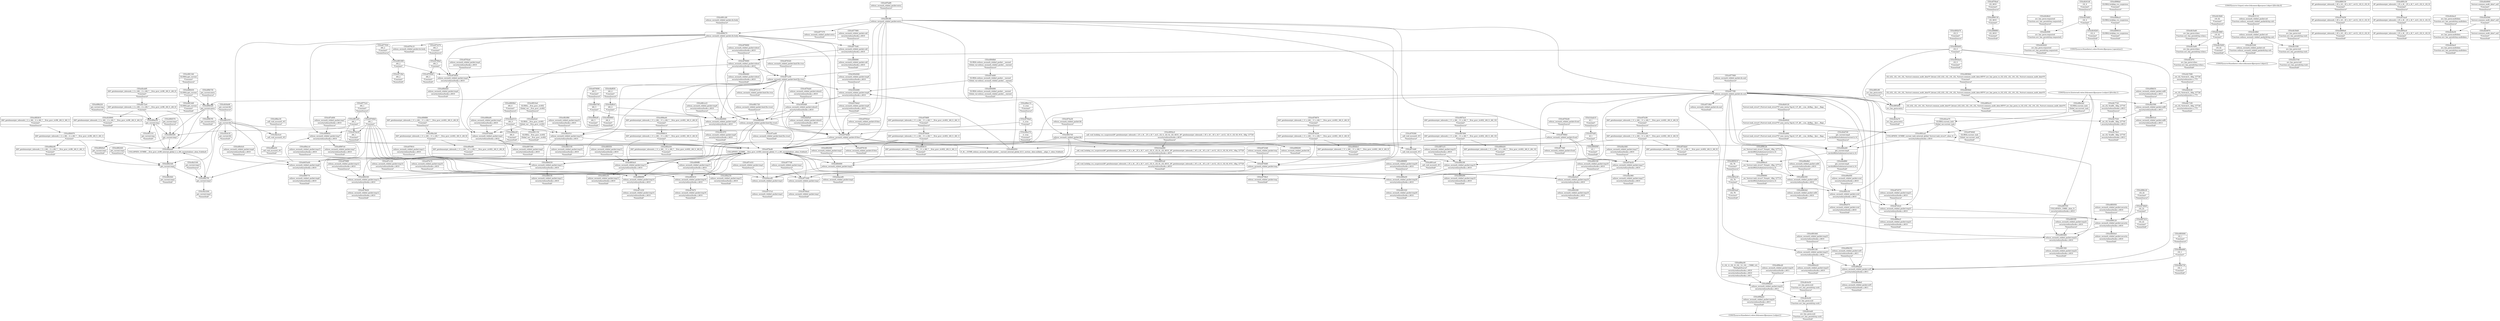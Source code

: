 digraph {
	CE0x4f814d0 [shape=record,shape=Mrecord,label="{CE0x4f814d0|GLOBAL:get_current|*Constant*|*SummSink*}"]
	CE0x4f71e50 [shape=record,shape=Mrecord,label="{CE0x4f71e50|selinux_secmark_relabel_packet:land.lhs.true}"]
	CE0x4f835f0 [shape=record,shape=Mrecord,label="{CE0x4f835f0|selinux_secmark_relabel_packet:tmp22|security/selinux/hooks.c,4610|*SummSource*}"]
	CE0x4f85b90 [shape=record,shape=Mrecord,label="{CE0x4f85b90|avc_has_perm:entry}"]
	CE0x4f99850 [shape=record,shape=Mrecord,label="{CE0x4f99850|selinux_secmark_relabel_packet:tmp7|security/selinux/hooks.c,4610}"]
	CE0x4f95410 [shape=record,shape=Mrecord,label="{CE0x4f95410|selinux_secmark_relabel_packet:tmp16|security/selinux/hooks.c,4610}"]
	CE0x4fb0760 [shape=record,shape=Mrecord,label="{CE0x4fb0760|i64_5|*Constant*}"]
	CE0x4f92b70 [shape=record,shape=Mrecord,label="{CE0x4f92b70|i32_0|*Constant*|*SummSource*}"]
	CE0x4f99130 [shape=record,shape=Mrecord,label="{CE0x4f99130|i32_4610|*Constant*}"]
	CE0x4fac9d0 [shape=record,shape=Mrecord,label="{CE0x4fac9d0|selinux_secmark_relabel_packet:tmp17|security/selinux/hooks.c,4610|*SummSource*}"]
	CE0x4f8edd0 [shape=record,shape=Mrecord,label="{CE0x4f8edd0|get_current:tmp4|./arch/x86/include/asm/current.h,14}"]
	CE0x4f76480 [shape=record,shape=Mrecord,label="{CE0x4f76480|selinux_secmark_relabel_packet:tmp}"]
	CE0x4f786f0 [shape=record,shape=Mrecord,label="{CE0x4f786f0|i64*_getelementptr_inbounds_(_11_x_i64_,_11_x_i64_*___llvm_gcov_ctr402,_i64_0,_i64_1)|*Constant*|*SummSource*}"]
	CE0x4f77930 [shape=record,shape=Mrecord,label="{CE0x4f77930|i64_2|*Constant*|*SummSource*}"]
	CE0x4f799f0 [shape=record,shape=Mrecord,label="{CE0x4f799f0|selinux_secmark_relabel_packet:tmp12|security/selinux/hooks.c,4610|*SummSource*}"]
	CE0x4f7f910 [shape=record,shape=Mrecord,label="{CE0x4f7f910|selinux_secmark_relabel_packet:tmp11|security/selinux/hooks.c,4610|*SummSource*}"]
	CE0x4f824b0 [shape=record,shape=Mrecord,label="{CE0x4f824b0|get_current:tmp2|*SummSink*}"]
	CE0x4f79b50 [shape=record,shape=Mrecord,label="{CE0x4f79b50|selinux_secmark_relabel_packet:tmp12|security/selinux/hooks.c,4610|*SummSink*}"]
	CE0x4f78e80 [shape=record,shape=Mrecord,label="{CE0x4f78e80|COLLAPSED:_GCMRE___llvm_gcov_ctr402_internal_global_11_x_i64_zeroinitializer:_elem_0:default:}"]
	CE0x4f9a1c0 [shape=record,shape=Mrecord,label="{CE0x4f9a1c0|selinux_secmark_relabel_packet:tmp15|security/selinux/hooks.c,4610|*SummSource*}"]
	CE0x4f9a730 [shape=record,shape=Mrecord,label="{CE0x4f9a730|i32_1|*Constant*|*SummSink*}"]
	CE0x4fc6420 [shape=record,shape=Mrecord,label="{CE0x4fc6420|avc_has_perm:requested|Function::avc_has_perm&Arg::requested::|*SummSink*}"]
	CE0x4f87890 [shape=record,shape=Mrecord,label="{CE0x4f87890|i64*_getelementptr_inbounds_(_11_x_i64_,_11_x_i64_*___llvm_gcov_ctr402,_i64_0,_i64_10)|*Constant*}"]
	CE0x4f8ec30 [shape=record,shape=Mrecord,label="{CE0x4f8ec30|_call_void_mcount()_#3|*SummSource*}"]
	CE0x4f99770 [shape=record,shape=Mrecord,label="{CE0x4f99770|selinux_secmark_relabel_packet:tmp6|security/selinux/hooks.c,4610|*SummSink*}"]
	CE0x4f840e0 [shape=record,shape=Mrecord,label="{CE0x4f840e0|get_current:tmp1|*SummSink*}"]
	CE0x4f98fa0 [shape=record,shape=Mrecord,label="{CE0x4f98fa0|GLOBAL:lockdep_rcu_suspicious|*Constant*|*SummSource*}"]
	CE0x4f7dde0 [shape=record,shape=Mrecord,label="{CE0x4f7dde0|i64*_getelementptr_inbounds_(_11_x_i64_,_11_x_i64_*___llvm_gcov_ctr402,_i64_0,_i64_9)|*Constant*|*SummSink*}"]
	CE0x4f7d3c0 [shape=record,shape=Mrecord,label="{CE0x4f7d3c0|selinux_secmark_relabel_packet:tmp21|security/selinux/hooks.c,4610}"]
	CE0x4f92be0 [shape=record,shape=Mrecord,label="{CE0x4f92be0|i32_0|*Constant*|*SummSink*}"]
	CE0x4f827f0 [shape=record,shape=Mrecord,label="{CE0x4f827f0|get_current:tmp3}"]
	CE0x4f91840 [shape=record,shape=Mrecord,label="{CE0x4f91840|selinux_secmark_relabel_packet:tmp23|security/selinux/hooks.c,4610|*SummSource*}"]
	CE0x4fc8a90 [shape=record,shape=Mrecord,label="{CE0x4fc8a90|get_current:bb|*SummSource*}"]
	CE0x4f83810 [shape=record,shape=Mrecord,label="{CE0x4f83810|i64*_getelementptr_inbounds_(_2_x_i64_,_2_x_i64_*___llvm_gcov_ctr98,_i64_0,_i64_1)|*Constant*|*SummSource*}"]
	"CONST[source:2(external),value:2(dynamic)][purpose:{subject}][SrcIdx:1]"
	CE0x4f997e0 [shape=record,shape=Mrecord,label="{CE0x4f997e0|selinux_secmark_relabel_packet:tmp7|security/selinux/hooks.c,4610|*SummSink*}"]
	CE0x4f76060 [shape=record,shape=Mrecord,label="{CE0x4f76060|selinux_secmark_relabel_packet:tobool|security/selinux/hooks.c,4610}"]
	CE0x4fb6250 [shape=record,shape=Mrecord,label="{CE0x4fb6250|selinux_secmark_relabel_packet:tmp11|security/selinux/hooks.c,4610}"]
	CE0x4f77370 [shape=record,shape=Mrecord,label="{CE0x4f77370|selinux_secmark_relabel_packet:entry|*SummSink*}"]
	CE0x4f7e600 [shape=record,shape=Mrecord,label="{CE0x4f7e600|selinux_secmark_relabel_packet:tmp7|security/selinux/hooks.c,4610|*SummSource*}"]
	CE0x4f848c0 [shape=record,shape=Mrecord,label="{CE0x4f848c0|i64*_getelementptr_inbounds_(_11_x_i64_,_11_x_i64_*___llvm_gcov_ctr402,_i64_0,_i64_0)|*Constant*|*SummSink*}"]
	CE0x4f7bb30 [shape=record,shape=Mrecord,label="{CE0x4f7bb30|i64_1|*Constant*|*SummSink*}"]
	CE0x4f82d30 [shape=record,shape=Mrecord,label="{CE0x4f82d30|i64*_getelementptr_inbounds_(_11_x_i64_,_11_x_i64_*___llvm_gcov_ctr402,_i64_0,_i64_6)|*Constant*|*SummSink*}"]
	CE0x4f70be0 [shape=record,shape=Mrecord,label="{CE0x4f70be0|i32_4610|*Constant*|*SummSource*}"]
	CE0x4f7fc70 [shape=record,shape=Mrecord,label="{CE0x4f7fc70|selinux_secmark_relabel_packet:tmp16|security/selinux/hooks.c,4610|*SummSource*}"]
	CE0x4f94090 [shape=record,shape=Mrecord,label="{CE0x4f94090|i8_1|*Constant*|*SummSink*}"]
	CE0x4f9e8b0 [shape=record,shape=Mrecord,label="{CE0x4f9e8b0|selinux_secmark_relabel_packet:call4|security/selinux/hooks.c,4610|*SummSource*}"]
	CE0x4f96cd0 [shape=record,shape=Mrecord,label="{CE0x4f96cd0|_ret_%struct.task_struct*_%tmp4,_!dbg_!27714|./arch/x86/include/asm/current.h,14|*SummSource*}"]
	CE0x4f91560 [shape=record,shape=Mrecord,label="{CE0x4f91560|selinux_secmark_relabel_packet:tmp22|security/selinux/hooks.c,4610|*SummSink*}"]
	CE0x4f92e20 [shape=record,shape=Mrecord,label="{CE0x4f92e20|selinux_secmark_relabel_packet:tmp23|security/selinux/hooks.c,4610|*SummSink*}"]
	CE0x4f765e0 [shape=record,shape=Mrecord,label="{CE0x4f765e0|selinux_secmark_relabel_packet:if.then|*SummSource*}"]
	CE0x4f9b220 [shape=record,shape=Mrecord,label="{CE0x4f9b220|get_current:tmp|*SummSource*}"]
	CE0x4f92290 [shape=record,shape=Mrecord,label="{CE0x4f92290|selinux_secmark_relabel_packet:tmp18|security/selinux/hooks.c,4610|*SummSink*}"]
	CE0x4f86ac0 [shape=record,shape=Mrecord,label="{CE0x4f86ac0|selinux_secmark_relabel_packet:tmp21|security/selinux/hooks.c,4610|*SummSink*}"]
	CE0x4fc4ef0 [shape=record,shape=Mrecord,label="{CE0x4fc4ef0|avc_has_perm:ssid|Function::avc_has_perm&Arg::ssid::|*SummSink*}"]
	CE0x4f79400 [shape=record,shape=Mrecord,label="{CE0x4f79400|i64*_getelementptr_inbounds_(_11_x_i64_,_11_x_i64_*___llvm_gcov_ctr402,_i64_0,_i64_1)|*Constant*}"]
	CE0x4f9b960 [shape=record,shape=Mrecord,label="{CE0x4f9b960|selinux_secmark_relabel_packet:tobool|security/selinux/hooks.c,4610|*SummSink*}"]
	CE0x4f7c130 [shape=record,shape=Mrecord,label="{CE0x4f7c130|selinux_secmark_relabel_packet:tmp14|security/selinux/hooks.c,4610|*SummSource*}"]
	CE0x4f775f0 [shape=record,shape=Mrecord,label="{CE0x4f775f0|selinux_secmark_relabel_packet:do.end}"]
	CE0x4f7c410 [shape=record,shape=Mrecord,label="{CE0x4f7c410|selinux_secmark_relabel_packet:tmp3|*SummSource*}"]
	CE0x4f7b3f0 [shape=record,shape=Mrecord,label="{CE0x4f7b3f0|i64*_getelementptr_inbounds_(_11_x_i64_,_11_x_i64_*___llvm_gcov_ctr402,_i64_0,_i64_9)|*Constant*|*SummSource*}"]
	CE0x4f87a10 [shape=record,shape=Mrecord,label="{CE0x4f87a10|selinux_secmark_relabel_packet:tmp19|security/selinux/hooks.c,4610|*SummSource*}"]
	CE0x4fa3160 [shape=record,shape=Mrecord,label="{CE0x4fa3160|get_current:tmp3|*SummSource*}"]
	CE0x4fc7090 [shape=record,shape=Mrecord,label="{CE0x4fc7090|_ret_i32_%retval.0,_!dbg_!27728|security/selinux/avc.c,775|*SummSource*}"]
	CE0x4f809b0 [shape=record,shape=Mrecord,label="{CE0x4f809b0|i64_0|*Constant*|*SummSource*}"]
	CE0x4f858b0 [shape=record,shape=Mrecord,label="{CE0x4f858b0|i32_(i32,_i32,_i16,_i32,_%struct.common_audit_data*)*_bitcast_(i32_(i32,_i32,_i16,_i32,_%struct.common_audit_data.495*)*_avc_has_perm_to_i32_(i32,_i32,_i16,_i32,_%struct.common_audit_data*)*)|*Constant*|*SummSource*}"]
	CE0x4f80f00 [shape=record,shape=Mrecord,label="{CE0x4f80f00|selinux_secmark_relabel_packet:tmp20|security/selinux/hooks.c,4610|*SummSource*}"]
	CE0x4f9e070 [shape=record,shape=Mrecord,label="{CE0x4f9e070|selinux_secmark_relabel_packet:cred|security/selinux/hooks.c,4610|*SummSink*}"]
	CE0x4f948b0 [shape=record,shape=Mrecord,label="{CE0x4f948b0|GLOBAL:selinux_secmark_relabel_packet.__warned|Global_var:selinux_secmark_relabel_packet.__warned|*SummSource*}"]
	CE0x4fa3200 [shape=record,shape=Mrecord,label="{CE0x4fa3200|get_current:tmp3|*SummSink*}"]
	CE0x4f82090 [shape=record,shape=Mrecord,label="{CE0x4f82090|selinux_secmark_relabel_packet:tmp2|*SummSource*}"]
	CE0x4f77660 [shape=record,shape=Mrecord,label="{CE0x4f77660|selinux_secmark_relabel_packet:do.end|*SummSource*}"]
	CE0x4f84680 [shape=record,shape=Mrecord,label="{CE0x4f84680|selinux_secmark_relabel_packet:tmp2}"]
	CE0x64ace80 [shape=record,shape=Mrecord,label="{CE0x64ace80|selinux_secmark_relabel_packet:tmp2|*SummSink*}"]
	CE0x4f9bbe0 [shape=record,shape=Mrecord,label="{CE0x4f9bbe0|selinux_secmark_relabel_packet:tmp24|security/selinux/hooks.c,4611}"]
	CE0x4f71b90 [shape=record,shape=Mrecord,label="{CE0x4f71b90|selinux_secmark_relabel_packet:tmp1}"]
	CE0x4f758c0 [shape=record,shape=Mrecord,label="{CE0x4f758c0|selinux_secmark_relabel_packet:tmp|*SummSink*}"]
	CE0x4f8ed30 [shape=record,shape=Mrecord,label="{CE0x4f8ed30|_call_void_mcount()_#3|*SummSink*}"]
	"CONST[source:0(mediator),value:2(dynamic)][purpose:{object}]"
	CE0x4f81020 [shape=record,shape=Mrecord,label="{CE0x4f81020|selinux_secmark_relabel_packet:tmp20|security/selinux/hooks.c,4610|*SummSink*}"]
	CE0x4f70d30 [shape=record,shape=Mrecord,label="{CE0x4f70d30|i8*_getelementptr_inbounds_(_45_x_i8_,_45_x_i8_*_.str12,_i32_0,_i32_0)|*Constant*}"]
	CE0x4f81680 [shape=record,shape=Mrecord,label="{CE0x4f81680|i64_2|*Constant*}"]
	CE0x4f9bf10 [shape=record,shape=Mrecord,label="{CE0x4f9bf10|selinux_secmark_relabel_packet:call6|security/selinux/hooks.c,4613|*SummSource*}"]
	CE0x4f76c10 [shape=record,shape=Mrecord,label="{CE0x4f76c10|selinux_secmark_relabel_packet:do.body|*SummSink*}"]
	CE0x4f9e920 [shape=record,shape=Mrecord,label="{CE0x4f9e920|selinux_secmark_relabel_packet:tmp4|security/selinux/hooks.c,4610|*SummSink*}"]
	CE0x4f77bf0 [shape=record,shape=Mrecord,label="{CE0x4f77bf0|selinux_secmark_relabel_packet:if.end|*SummSink*}"]
	CE0x4f86c20 [shape=record,shape=Mrecord,label="{CE0x4f86c20|i32_22|*Constant*|*SummSource*}"]
	CE0x4f72270 [shape=record,shape=Mrecord,label="{CE0x4f72270|i64_3|*Constant*|*SummSource*}"]
	CE0x4fb1970 [shape=record,shape=Mrecord,label="{CE0x4fb1970|selinux_secmark_relabel_packet:tmp9|security/selinux/hooks.c,4610|*SummSink*}"]
	CE0x4f95ec0 [shape=record,shape=Mrecord,label="{CE0x4f95ec0|i8*_getelementptr_inbounds_(_25_x_i8_,_25_x_i8_*_.str3,_i32_0,_i32_0)|*Constant*|*SummSink*}"]
	CE0x4ff12a0 [shape=record,shape=Mrecord,label="{CE0x4ff12a0|i64_1|*Constant*}"]
	CE0x4f92190 [shape=record,shape=Mrecord,label="{CE0x4f92190|selinux_secmark_relabel_packet:tmp18|security/selinux/hooks.c,4610|*SummSource*}"]
	CE0x4fc5110 [shape=record,shape=Mrecord,label="{CE0x4fc5110|selinux_secmark_relabel_packet:sid|Function::selinux_secmark_relabel_packet&Arg::sid::|*SummSource*}"]
	CE0x4f99f80 [shape=record,shape=Mrecord,label="{CE0x4f99f80|i64*_getelementptr_inbounds_(_11_x_i64_,_11_x_i64_*___llvm_gcov_ctr402,_i64_0,_i64_8)|*Constant*|*SummSource*}"]
	CE0x4f96f60 [shape=record,shape=Mrecord,label="{CE0x4f96f60|_ret_%struct.task_struct*_%tmp4,_!dbg_!27714|./arch/x86/include/asm/current.h,14|*SummSink*}"]
	CE0x4f784e0 [shape=record,shape=Mrecord,label="{CE0x4f784e0|selinux_secmark_relabel_packet:tmp1|*SummSink*}"]
	CE0x4f792a0 [shape=record,shape=Mrecord,label="{CE0x4f792a0|selinux_secmark_relabel_packet:tmp4|security/selinux/hooks.c,4610|*SummSource*}"]
	CE0x4f9e000 [shape=record,shape=Mrecord,label="{CE0x4f9e000|selinux_secmark_relabel_packet:cred|security/selinux/hooks.c,4610|*SummSource*}"]
	CE0x4f85f30 [shape=record,shape=Mrecord,label="{CE0x4f85f30|selinux_secmark_relabel_packet:tmp13|security/selinux/hooks.c,4610|*SummSource*}"]
	CE0x637b6e0 [shape=record,shape=Mrecord,label="{CE0x637b6e0|selinux_secmark_relabel_packet:tmp8|security/selinux/hooks.c,4610|*SummSink*}"]
	CE0x4f83490 [shape=record,shape=Mrecord,label="{CE0x4f83490|selinux_secmark_relabel_packet:tmp22|security/selinux/hooks.c,4610}"]
	CE0x4f85a10 [shape=record,shape=Mrecord,label="{CE0x4f85a10|i32_(i32,_i32,_i16,_i32,_%struct.common_audit_data*)*_bitcast_(i32_(i32,_i32,_i16,_i32,_%struct.common_audit_data.495*)*_avc_has_perm_to_i32_(i32,_i32,_i16,_i32,_%struct.common_audit_data*)*)|*Constant*|*SummSink*}"]
	CE0x4f855c0 [shape=record,shape=Mrecord,label="{CE0x4f855c0|selinux_secmark_relabel_packet:call6|security/selinux/hooks.c,4613|*SummSink*}"]
	CE0x4fc5e60 [shape=record,shape=Mrecord,label="{CE0x4fc5e60|avc_has_perm:tclass|Function::avc_has_perm&Arg::tclass::}"]
	CE0x4fe67d0 [shape=record,shape=Mrecord,label="{CE0x4fe67d0|get_current:tmp4|./arch/x86/include/asm/current.h,14|*SummSource*}"]
	CE0x4f913f0 [shape=record,shape=Mrecord,label="{CE0x4f913f0|selinux_secmark_relabel_packet:tmp23|security/selinux/hooks.c,4610}"]
	CE0x4fc6970 [shape=record,shape=Mrecord,label="{CE0x4fc6970|%struct.common_audit_data*_null|*Constant*|*SummSink*}"]
	CE0x4f84970 [shape=record,shape=Mrecord,label="{CE0x4f84970|i64*_getelementptr_inbounds_(_2_x_i64_,_2_x_i64_*___llvm_gcov_ctr98,_i64_0,_i64_1)|*Constant*}"]
	CE0x4f7c230 [shape=record,shape=Mrecord,label="{CE0x4f7c230|selinux_secmark_relabel_packet:tmp14|security/selinux/hooks.c,4610|*SummSink*}"]
	CE0x4f79140 [shape=record,shape=Mrecord,label="{CE0x4f79140|selinux_secmark_relabel_packet:if.then|*SummSink*}"]
	CE0x4f98270 [shape=record,shape=Mrecord,label="{CE0x4f98270|selinux_secmark_relabel_packet:do.body}"]
	CE0x4f9bdc0 [shape=record,shape=Mrecord,label="{CE0x4f9bdc0|selinux_secmark_relabel_packet:tmp24|security/selinux/hooks.c,4611|*SummSink*}"]
	CE0x4fc61d0 [shape=record,shape=Mrecord,label="{CE0x4fc61d0|i32_4|*Constant*|*SummSource*}"]
	CE0x4fc6ec0 [shape=record,shape=Mrecord,label="{CE0x4fc6ec0|avc_has_perm:auditdata|Function::avc_has_perm&Arg::auditdata::|*SummSource*}"]
	CE0x4f723d0 [shape=record,shape=Mrecord,label="{CE0x4f723d0|selinux_secmark_relabel_packet:tmp|*SummSource*}"]
	CE0x4fce960 [shape=record,shape=Mrecord,label="{CE0x4fce960|%struct.task_struct*_(%struct.task_struct**)*_asm_movq_%gs:$_1:P_,$0_,_r,im,_dirflag_,_fpsr_,_flags_|*SummSink*}"]
	CE0x4fb3f80 [shape=record,shape=Mrecord,label="{CE0x4fb3f80|selinux_secmark_relabel_packet:tmp10|security/selinux/hooks.c,4610|*SummSource*}"]
	CE0x4f79870 [shape=record,shape=Mrecord,label="{CE0x4f79870|i64*_getelementptr_inbounds_(_11_x_i64_,_11_x_i64_*___llvm_gcov_ctr402,_i64_0,_i64_0)|*Constant*|*SummSource*}"]
	CE0x4fc6ac0 [shape=record,shape=Mrecord,label="{CE0x4fc6ac0|avc_has_perm:auditdata|Function::avc_has_perm&Arg::auditdata::|*SummSink*}"]
	CE0x4f85dc0 [shape=record,shape=Mrecord,label="{CE0x4f85dc0|selinux_secmark_relabel_packet:tmp13|security/selinux/hooks.c,4610}"]
	CE0x4faf650 [shape=record,shape=Mrecord,label="{CE0x4faf650|i64_4|*Constant*|*SummSource*}"]
	CE0x4fe8f60 [shape=record,shape=Mrecord,label="{CE0x4fe8f60|get_current:tmp4|./arch/x86/include/asm/current.h,14|*SummSink*}"]
	CE0x4f7d0d0 [shape=record,shape=Mrecord,label="{CE0x4f7d0d0|GLOBAL:current_task|Global_var:current_task|*SummSink*}"]
	CE0x4f9c0c0 [shape=record,shape=Mrecord,label="{CE0x4f9c0c0|selinux_secmark_relabel_packet:tmp6|security/selinux/hooks.c,4610|*SummSource*}"]
	CE0x4f719b0 [shape=record,shape=Mrecord,label="{CE0x4f719b0|selinux_secmark_relabel_packet:do.end|*SummSink*}"]
	CE0x4fb3f10 [shape=record,shape=Mrecord,label="{CE0x4fb3f10|selinux_secmark_relabel_packet:tmp10|security/selinux/hooks.c,4610}"]
	CE0x4f89150 [shape=record,shape=Mrecord,label="{CE0x4f89150|i8*_getelementptr_inbounds_(_45_x_i8_,_45_x_i8_*_.str12,_i32_0,_i32_0)|*Constant*|*SummSource*}"]
	CE0x4f83a30 [shape=record,shape=Mrecord,label="{CE0x4f83a30|i32_78|*Constant*}"]
	CE0x4fc6c40 [shape=record,shape=Mrecord,label="{CE0x4fc6c40|_ret_i32_%retval.0,_!dbg_!27728|security/selinux/avc.c,775}"]
	CE0x4f74a30 [shape=record,shape=Mrecord,label="{CE0x4f74a30|selinux_secmark_relabel_packet:bb|*SummSource*}"]
	CE0x4f74d30 [shape=record,shape=Mrecord,label="{CE0x4f74d30|i64*_getelementptr_inbounds_(_11_x_i64_,_11_x_i64_*___llvm_gcov_ctr402,_i64_0,_i64_0)|*Constant*}"]
	CE0x4fb5100 [shape=record,shape=Mrecord,label="{CE0x4fb5100|selinux_secmark_relabel_packet:tmp10|security/selinux/hooks.c,4610|*SummSink*}"]
	CE0x4f97d10 [shape=record,shape=Mrecord,label="{CE0x4f97d10|i32_22|*Constant*|*SummSink*}"]
	CE0x4f9b5d0 [shape=record,shape=Mrecord,label="{CE0x4f9b5d0|get_current:entry}"]
	CE0x4fc56d0 [shape=record,shape=Mrecord,label="{CE0x4fc56d0|avc_has_perm:tsid|Function::avc_has_perm&Arg::tsid::|*SummSource*}"]
	CE0x4fcea70 [shape=record,shape=Mrecord,label="{CE0x4fcea70|GLOBAL:current_task|Global_var:current_task}"]
	CE0x4fc6e30 [shape=record,shape=Mrecord,label="{CE0x4fc6e30|avc_has_perm:auditdata|Function::avc_has_perm&Arg::auditdata::}"]
	CE0x4fc5b90 [shape=record,shape=Mrecord,label="{CE0x4fc5b90|i16_42|*Constant*|*SummSink*}"]
	CE0x4f80d90 [shape=record,shape=Mrecord,label="{CE0x4f80d90|selinux_secmark_relabel_packet:tmp19|security/selinux/hooks.c,4610|*SummSink*}"]
	CE0x4f82440 [shape=record,shape=Mrecord,label="{CE0x4f82440|get_current:tmp2|*SummSource*}"]
	CE0x4f789b0 [shape=record,shape=Mrecord,label="{CE0x4f789b0|selinux_secmark_relabel_packet:if.end}"]
	CE0x4f93000 [shape=record,shape=Mrecord,label="{CE0x4f93000|i32_1|*Constant*|*SummSource*}"]
	CE0x4fc8c50 [shape=record,shape=Mrecord,label="{CE0x4fc8c50|get_current:bb|*SummSink*}"]
	CE0x4f76ab0 [shape=record,shape=Mrecord,label="{CE0x4f76ab0|selinux_secmark_relabel_packet:tobool1|security/selinux/hooks.c,4610|*SummSource*}"]
	CE0x4f97390 [shape=record,shape=Mrecord,label="{CE0x4f97390|selinux_secmark_relabel_packet:tmp5|security/selinux/hooks.c,4610|*SummSink*}"]
	CE0x4f95bc0 [shape=record,shape=Mrecord,label="{CE0x4f95bc0|_call_void_lockdep_rcu_suspicious(i8*_getelementptr_inbounds_(_25_x_i8_,_25_x_i8_*_.str3,_i32_0,_i32_0),_i32_4610,_i8*_getelementptr_inbounds_(_45_x_i8_,_45_x_i8_*_.str12,_i32_0,_i32_0))_#10,_!dbg_!27729|security/selinux/hooks.c,4610|*SummSource*}"]
	CE0x4fad2a0 [shape=record,shape=Mrecord,label="{CE0x4fad2a0|GLOBAL:__llvm_gcov_ctr402|Global_var:__llvm_gcov_ctr402}"]
	CE0x4f7b680 [shape=record,shape=Mrecord,label="{CE0x4f7b680|selinux_secmark_relabel_packet:tmp5|security/selinux/hooks.c,4610}"]
	CE0x4fc66c0 [shape=record,shape=Mrecord,label="{CE0x4fc66c0|avc_has_perm:requested|Function::avc_has_perm&Arg::requested::|*SummSource*}"]
	CE0x595d480 [shape=record,shape=Mrecord,label="{CE0x595d480|selinux_secmark_relabel_packet:tmp8|security/selinux/hooks.c,4610}"]
	CE0x4f98910 [shape=record,shape=Mrecord,label="{CE0x4f98910|i64*_getelementptr_inbounds_(_11_x_i64_,_11_x_i64_*___llvm_gcov_ctr402,_i64_0,_i64_6)|*Constant*}"]
	CE0x4f7bdf0 [shape=record,shape=Mrecord,label="{CE0x4f7bdf0|selinux_secmark_relabel_packet:entry|*SummSource*}"]
	CE0x4f923f0 [shape=record,shape=Mrecord,label="{CE0x4f923f0|selinux_secmark_relabel_packet:tmp19|security/selinux/hooks.c,4610}"]
	CE0x4f9b350 [shape=record,shape=Mrecord,label="{CE0x4f9b350|selinux_secmark_relabel_packet:sid5|security/selinux/hooks.c,4611|*SummSource*}"]
	CE0x4fc78c0 [shape=record,shape=Mrecord,label="{CE0x4fc78c0|_ret_i32_%call6,_!dbg_!27745|security/selinux/hooks.c,4613|*SummSink*}"]
	CE0x4f84570 [shape=record,shape=Mrecord,label="{CE0x4f84570|get_current:tmp1|*SummSource*}"]
	CE0x4f83740 [shape=record,shape=Mrecord,label="{CE0x4f83740|selinux_secmark_relabel_packet:bb}"]
	CE0x4fb1a10 [shape=record,shape=Mrecord,label="{CE0x4fb1a10|selinux_secmark_relabel_packet:tmp9|security/selinux/hooks.c,4610|*SummSource*}"]
	CE0x4fc5740 [shape=record,shape=Mrecord,label="{CE0x4fc5740|avc_has_perm:tsid|Function::avc_has_perm&Arg::tsid::|*SummSink*}"]
	CE0x4fc5ed0 [shape=record,shape=Mrecord,label="{CE0x4fc5ed0|avc_has_perm:tclass|Function::avc_has_perm&Arg::tclass::|*SummSource*}"]
	CE0x4fc62b0 [shape=record,shape=Mrecord,label="{CE0x4fc62b0|i32_4|*Constant*|*SummSink*}"]
	CE0x4fc7100 [shape=record,shape=Mrecord,label="{CE0x4fc7100|_ret_i32_%retval.0,_!dbg_!27728|security/selinux/avc.c,775|*SummSink*}"]
	CE0x4f91ee0 [shape=record,shape=Mrecord,label="{CE0x4f91ee0|_call_void_mcount()_#3|*SummSink*}"]
	CE0x4f78380 [shape=record,shape=Mrecord,label="{CE0x4f78380|_call_void_mcount()_#3|*SummSource*}"]
	CE0x4f79da0 [shape=record,shape=Mrecord,label="{CE0x4f79da0|i1_true|*Constant*}"]
	CE0x4f79090 [shape=record,shape=Mrecord,label="{CE0x4f79090|i64_5|*Constant*|*SummSource*}"]
	CE0x4fc6580 [shape=record,shape=Mrecord,label="{CE0x4fc6580|%struct.common_audit_data*_null|*Constant*}"]
	CE0x4fc5f70 [shape=record,shape=Mrecord,label="{CE0x4fc5f70|avc_has_perm:tclass|Function::avc_has_perm&Arg::tclass::|*SummSink*}"]
	CE0x4f9ae30 [shape=record,shape=Mrecord,label="{CE0x4f9ae30|get_current:tmp}"]
	CE0x4f8e2a0 [shape=record,shape=Mrecord,label="{CE0x4f8e2a0|GLOBAL:current_task|Global_var:current_task|*SummSource*}"]
	CE0x4f7de50 [shape=record,shape=Mrecord,label="{CE0x4f7de50|selinux_secmark_relabel_packet:tmp17|security/selinux/hooks.c,4610}"]
	CE0x4f830c0 [shape=record,shape=Mrecord,label="{CE0x4f830c0|selinux_secmark_relabel_packet:security|security/selinux/hooks.c,4610|*SummSink*}"]
	CE0x4f91c90 [shape=record,shape=Mrecord,label="{CE0x4f91c90|selinux_secmark_relabel_packet:do.body|*SummSource*}"]
	CE0x4f80890 [shape=record,shape=Mrecord,label="{CE0x4f80890|selinux_secmark_relabel_packet:call|security/selinux/hooks.c,4610|*SummSink*}"]
	CE0x4f98ec0 [shape=record,shape=Mrecord,label="{CE0x4f98ec0|GLOBAL:lockdep_rcu_suspicious|*Constant*}"]
	CE0x4fc4fb0 [shape=record,shape=Mrecord,label="{CE0x4fc4fb0|selinux_secmark_relabel_packet:sid|Function::selinux_secmark_relabel_packet&Arg::sid::}"]
	CE0x595d560 [shape=record,shape=Mrecord,label="{CE0x595d560|selinux_secmark_relabel_packet:tmp8|security/selinux/hooks.c,4610|*SummSource*}"]
	CE0x4f7e6d0 [shape=record,shape=Mrecord,label="{CE0x4f7e6d0|GLOBAL:selinux_secmark_relabel_packet.__warned|Global_var:selinux_secmark_relabel_packet.__warned}"]
	CE0x4fc5240 [shape=record,shape=Mrecord,label="{CE0x4fc5240|selinux_secmark_relabel_packet:sid|Function::selinux_secmark_relabel_packet&Arg::sid::|*SummSink*}"]
	CE0x4fc5860 [shape=record,shape=Mrecord,label="{CE0x4fc5860|i16_42|*Constant*}"]
	CE0x4fad310 [shape=record,shape=Mrecord,label="{CE0x4fad310|i64_0|*Constant*}"]
	CE0x4f71fb0 [shape=record,shape=Mrecord,label="{CE0x4f71fb0|i64_2|*Constant*|*SummSink*}"]
	CE0x4f9a230 [shape=record,shape=Mrecord,label="{CE0x4f9a230|selinux_secmark_relabel_packet:tmp15|security/selinux/hooks.c,4610|*SummSink*}"]
	CE0x4f856b0 [shape=record,shape=Mrecord,label="{CE0x4f856b0|i32_(i32,_i32,_i16,_i32,_%struct.common_audit_data*)*_bitcast_(i32_(i32,_i32,_i16,_i32,_%struct.common_audit_data.495*)*_avc_has_perm_to_i32_(i32,_i32,_i16,_i32,_%struct.common_audit_data*)*)|*Constant*}"]
	CE0x4faf6c0 [shape=record,shape=Mrecord,label="{CE0x4faf6c0|i64_4|*Constant*}"]
	CE0x4f99010 [shape=record,shape=Mrecord,label="{CE0x4f99010|GLOBAL:lockdep_rcu_suspicious|*Constant*|*SummSink*}"]
	CE0x4fcebf0 [shape=record,shape=Mrecord,label="{CE0x4fcebf0|i64*_getelementptr_inbounds_(_2_x_i64_,_2_x_i64_*___llvm_gcov_ctr98,_i64_0,_i64_0)|*Constant*|*SummSource*}"]
	CE0x4fa3580 [shape=record,shape=Mrecord,label="{CE0x4fa3580|selinux_secmark_relabel_packet:call6|security/selinux/hooks.c,4613}"]
	CE0x4f862b0 [shape=record,shape=Mrecord,label="{CE0x4f862b0|selinux_secmark_relabel_packet:call4|security/selinux/hooks.c,4610|*SummSink*}"]
	CE0x4f84500 [shape=record,shape=Mrecord,label="{CE0x4f84500|get_current:tmp1}"]
	CE0x4f91150 [shape=record,shape=Mrecord,label="{CE0x4f91150|GLOBAL:__llvm_gcov_ctr402|Global_var:__llvm_gcov_ctr402|*SummSink*}"]
	CE0x4f79560 [shape=record,shape=Mrecord,label="{CE0x4f79560|i64_3|*Constant*|*SummSink*}"]
	CE0x4f86430 [shape=record,shape=Mrecord,label="{CE0x4f86430|GLOBAL:get_current|*Constant*}"]
	CE0x4fc9940 [shape=record,shape=Mrecord,label="{CE0x4fc9940|i64*_getelementptr_inbounds_(_2_x_i64_,_2_x_i64_*___llvm_gcov_ctr98,_i64_0,_i64_0)|*Constant*|*SummSink*}"]
	CE0x4fe9120 [shape=record,shape=Mrecord,label="{CE0x4fe9120|%struct.task_struct*_(%struct.task_struct**)*_asm_movq_%gs:$_1:P_,$0_,_r,im,_dirflag_,_fpsr_,_flags_|*SummSource*}"]
	CE0x4f8a270 [shape=record,shape=Mrecord,label="{CE0x4f8a270|i1_true|*Constant*|*SummSink*}"]
	CE0x4f76690 [shape=record,shape=Mrecord,label="{CE0x4f76690|selinux_secmark_relabel_packet:tobool|security/selinux/hooks.c,4610|*SummSource*}"]
	CE0x4f77880 [shape=record,shape=Mrecord,label="{CE0x4f77880|selinux_secmark_relabel_packet:call|security/selinux/hooks.c,4610|*SummSource*}"]
	CE0x4f86090 [shape=record,shape=Mrecord,label="{CE0x4f86090|selinux_secmark_relabel_packet:tmp14|security/selinux/hooks.c,4610}"]
	CE0x4fc55f0 [shape=record,shape=Mrecord,label="{CE0x4fc55f0|avc_has_perm:tsid|Function::avc_has_perm&Arg::tsid::}"]
	CE0x64acef0 [shape=record,shape=Mrecord,label="{CE0x64acef0|selinux_secmark_relabel_packet:tmp3}"]
	CE0x4f85e30 [shape=record,shape=Mrecord,label="{CE0x4f85e30|selinux_secmark_relabel_packet:tmp13|security/selinux/hooks.c,4610|*SummSink*}"]
	CE0x4f9b730 [shape=record,shape=Mrecord,label="{CE0x4f9b730|get_current:entry|*SummSource*}"]
	CE0x4f81340 [shape=record,shape=Mrecord,label="{CE0x4f81340|GLOBAL:get_current|*Constant*|*SummSource*}"]
	CE0x4f7eee0 [shape=record,shape=Mrecord,label="{CE0x4f7eee0|i8*_getelementptr_inbounds_(_25_x_i8_,_25_x_i8_*_.str3,_i32_0,_i32_0)|*Constant*}"]
	CE0x4fc58d0 [shape=record,shape=Mrecord,label="{CE0x4fc58d0|i16_42|*Constant*|*SummSource*}"]
	CE0x4f96ec0 [shape=record,shape=Mrecord,label="{CE0x4f96ec0|_ret_%struct.task_struct*_%tmp4,_!dbg_!27714|./arch/x86/include/asm/current.h,14}"]
	CE0x4f9ac00 [shape=record,shape=Mrecord,label="{CE0x4f9ac00|0:_i32,_4:_i32,_8:_i32,_12:_i32,_:_CMRE_4,8_|*MultipleSource*|security/selinux/hooks.c,4610|security/selinux/hooks.c,4610|security/selinux/hooks.c,4611}"]
	CE0x4f77b40 [shape=record,shape=Mrecord,label="{CE0x4f77b40|selinux_secmark_relabel_packet:call|security/selinux/hooks.c,4610}"]
	CE0x4f96a40 [shape=record,shape=Mrecord,label="{CE0x4f96a40|i64*_getelementptr_inbounds_(_11_x_i64_,_11_x_i64_*___llvm_gcov_ctr402,_i64_0,_i64_6)|*Constant*|*SummSource*}"]
	CE0x4f8a3d0 [shape=record,shape=Mrecord,label="{CE0x4f8a3d0|i64*_getelementptr_inbounds_(_11_x_i64_,_11_x_i64_*___llvm_gcov_ctr402,_i64_0,_i64_8)|*Constant*}"]
	CE0x4f95ca0 [shape=record,shape=Mrecord,label="{CE0x4f95ca0|_call_void_lockdep_rcu_suspicious(i8*_getelementptr_inbounds_(_25_x_i8_,_25_x_i8_*_.str3,_i32_0,_i32_0),_i32_4610,_i8*_getelementptr_inbounds_(_45_x_i8_,_45_x_i8_*_.str12,_i32_0,_i32_0))_#10,_!dbg_!27729|security/selinux/hooks.c,4610|*SummSink*}"]
	CE0x4f890e0 [shape=record,shape=Mrecord,label="{CE0x4f890e0|i8*_getelementptr_inbounds_(_45_x_i8_,_45_x_i8_*_.str12,_i32_0,_i32_0)|*Constant*|*SummSink*}"]
	CE0x4fc65f0 [shape=record,shape=Mrecord,label="{CE0x4fc65f0|avc_has_perm:requested|Function::avc_has_perm&Arg::requested::}"]
	CE0x4fc72e0 [shape=record,shape=Mrecord,label="{CE0x4fc72e0|i64*_getelementptr_inbounds_(_2_x_i64_,_2_x_i64_*___llvm_gcov_ctr98,_i64_0,_i64_0)|*Constant*}"]
	CE0x4f7d570 [shape=record,shape=Mrecord,label="{CE0x4f7d570|selinux_secmark_relabel_packet:tmp21|security/selinux/hooks.c,4610|*SummSource*}"]
	"CONST[source:1(input),value:2(dynamic)][purpose:{object}][SrcIdx:0]"
	CE0x4f85c90 [shape=record,shape=Mrecord,label="{CE0x4f85c90|avc_has_perm:entry|*SummSource*}"]
	CE0x4f7c4d0 [shape=record,shape=Mrecord,label="{CE0x4f7c4d0|_call_void_mcount()_#3}"]
	CE0x4f777d0 [shape=record,shape=Mrecord,label="{CE0x4f777d0|selinux_secmark_relabel_packet:tmp1|*SummSource*}"]
	CE0x4f768a0 [shape=record,shape=Mrecord,label="{CE0x4f768a0|i64_3|*Constant*}"]
	CE0x4f841f0 [shape=record,shape=Mrecord,label="{CE0x4f841f0|selinux_secmark_relabel_packet:tmp11|security/selinux/hooks.c,4610|*SummSink*}"]
	CE0x4facbc0 [shape=record,shape=Mrecord,label="{CE0x4facbc0|selinux_secmark_relabel_packet:tmp18|security/selinux/hooks.c,4610}"]
	CE0x4f80d20 [shape=record,shape=Mrecord,label="{CE0x4f80d20|i64*_getelementptr_inbounds_(_11_x_i64_,_11_x_i64_*___llvm_gcov_ctr402,_i64_0,_i64_10)|*Constant*|*SummSink*}"]
	CE0x4fc7520 [shape=record,shape=Mrecord,label="{CE0x4fc7520|_ret_i32_%call6,_!dbg_!27745|security/selinux/hooks.c,4613}"]
	CE0x4f84610 [shape=record,shape=Mrecord,label="{CE0x4f84610|i64*_getelementptr_inbounds_(_11_x_i64_,_11_x_i64_*___llvm_gcov_ctr402,_i64_0,_i64_1)|*Constant*|*SummSink*}"]
	CE0x4f80a20 [shape=record,shape=Mrecord,label="{CE0x4f80a20|i64_0|*Constant*|*SummSink*}"]
	CE0x4f95c30 [shape=record,shape=Mrecord,label="{CE0x4f95c30|i8*_getelementptr_inbounds_(_25_x_i8_,_25_x_i8_*_.str3,_i32_0,_i32_0)|*Constant*|*SummSource*}"]
	CE0x4f8a110 [shape=record,shape=Mrecord,label="{CE0x4f8a110|i1_true|*Constant*|*SummSource*}"]
	CE0x4f92b00 [shape=record,shape=Mrecord,label="{CE0x4f92b00|i32_0|*Constant*}"]
	"CONST[source:0(mediator),value:2(dynamic)][purpose:{subject}]"
	CE0x4f81720 [shape=record,shape=Mrecord,label="{CE0x4f81720|selinux_secmark_relabel_packet:land.lhs.true2|*SummSource*}"]
	CE0x4f9a0f0 [shape=record,shape=Mrecord,label="{CE0x4f9a0f0|i64*_getelementptr_inbounds_(_11_x_i64_,_11_x_i64_*___llvm_gcov_ctr402,_i64_0,_i64_8)|*Constant*|*SummSink*}"]
	CE0x4fc6900 [shape=record,shape=Mrecord,label="{CE0x4fc6900|%struct.common_audit_data*_null|*Constant*|*SummSource*}"]
	CE0x4f9b7f0 [shape=record,shape=Mrecord,label="{CE0x4f9b7f0|get_current:entry|*SummSink*}"]
	CE0x4f7b920 [shape=record,shape=Mrecord,label="{CE0x4f7b920|selinux_secmark_relabel_packet:tmp4|security/selinux/hooks.c,4610}"]
	CE0x4f8dc80 [shape=record,shape=Mrecord,label="{CE0x4f8dc80|i64*_getelementptr_inbounds_(_2_x_i64_,_2_x_i64_*___llvm_gcov_ctr98,_i64_0,_i64_1)|*Constant*|*SummSink*}"]
	CE0x4fa32c0 [shape=record,shape=Mrecord,label="{CE0x4fa32c0|_call_void_mcount()_#3}"]
	CE0x4f81970 [shape=record,shape=Mrecord,label="{CE0x4f81970|get_current:bb}"]
	CE0x4f98200 [shape=record,shape=Mrecord,label="{CE0x4f98200|selinux_secmark_relabel_packet:bb|*SummSink*}"]
	CE0x4f76320 [shape=record,shape=Mrecord,label="{CE0x4f76320|selinux_secmark_relabel_packet:land.lhs.true|*SummSource*}"]
	CE0x4f7ea60 [shape=record,shape=Mrecord,label="{CE0x4f7ea60|selinux_secmark_relabel_packet:land.lhs.true2|*SummSink*}"]
	CE0x4f94980 [shape=record,shape=Mrecord,label="{CE0x4f94980|GLOBAL:selinux_secmark_relabel_packet.__warned|Global_var:selinux_secmark_relabel_packet.__warned|*SummSink*}"]
	CE0x4f93e00 [shape=record,shape=Mrecord,label="{CE0x4f93e00|i64*_getelementptr_inbounds_(_11_x_i64_,_11_x_i64_*___llvm_gcov_ctr402,_i64_0,_i64_9)|*Constant*}"]
	CE0x4f7d6d0 [shape=record,shape=Mrecord,label="{CE0x4f7d6d0|i32_22|*Constant*}"]
	CE0x4f9a8e0 [shape=record,shape=Mrecord,label="{CE0x4f9a8e0|selinux_secmark_relabel_packet:sid5|security/selinux/hooks.c,4611|*SummSink*}"]
	CE0x4f7fef0 [shape=record,shape=Mrecord,label="{CE0x4f7fef0|i8_1|*Constant*}"]
	CE0x4f72110 [shape=record,shape=Mrecord,label="{CE0x4f72110|selinux_secmark_relabel_packet:land.lhs.true|*SummSink*}"]
	CE0x4f772c0 [shape=record,shape=Mrecord,label="{CE0x4f772c0|i64_1|*Constant*|*SummSource*}"]
	CE0x4f89ef0 [shape=record,shape=Mrecord,label="{CE0x4f89ef0|i64_5|*Constant*|*SummSink*}"]
	CE0x4f80490 [shape=record,shape=Mrecord,label="{CE0x4f80490|selinux_secmark_relabel_packet:land.lhs.true2}"]
	CE0x4f9aaa0 [shape=record,shape=Mrecord,label="{CE0x4f9aaa0|selinux_secmark_relabel_packet:sid5|security/selinux/hooks.c,4611}"]
	CE0x4f9aea0 [shape=record,shape=Mrecord,label="{CE0x4f9aea0|COLLAPSED:_GCMRE___llvm_gcov_ctr98_internal_global_2_x_i64_zeroinitializer:_elem_0:default:}"]
	CE0x4f92950 [shape=record,shape=Mrecord,label="{CE0x4f92950|0:_i8,_:_GCMR_selinux_secmark_relabel_packet.__warned_internal_global_i8_0,_section_.data.unlikely_,_align_1:_elem_0:default:}"]
	CE0x4f91ff0 [shape=record,shape=Mrecord,label="{CE0x4f91ff0|selinux_secmark_relabel_packet:entry}"]
	CE0x4f737c0 [shape=record,shape=Mrecord,label="{CE0x4f737c0|selinux_secmark_relabel_packet:tmp3|*SummSink*}"]
	CE0x6655a00 [shape=record,shape=Mrecord,label="{CE0x6655a00|selinux_secmark_relabel_packet:tmp6|security/selinux/hooks.c,4610}"]
	CE0x4fb0860 [shape=record,shape=Mrecord,label="{CE0x4fb0860|i64_4|*Constant*|*SummSink*}"]
	CE0x4f9e500 [shape=record,shape=Mrecord,label="{CE0x4f9e500|selinux_secmark_relabel_packet:call4|security/selinux/hooks.c,4610}"]
	CE0x595d4f0 [shape=record,shape=Mrecord,label="{CE0x595d4f0|selinux_secmark_relabel_packet:tobool1|security/selinux/hooks.c,4610}"]
	CE0x4f83050 [shape=record,shape=Mrecord,label="{CE0x4f83050|selinux_secmark_relabel_packet:security|security/selinux/hooks.c,4610|*SummSource*}"]
	CE0x4f87bc0 [shape=record,shape=Mrecord,label="{CE0x4f87bc0|i64*_getelementptr_inbounds_(_11_x_i64_,_11_x_i64_*___llvm_gcov_ctr402,_i64_0,_i64_10)|*Constant*|*SummSource*}"]
	CE0x4f97f30 [shape=record,shape=Mrecord,label="{CE0x4f97f30|COLLAPSED:_CMRE:_elem_0::|security/selinux/hooks.c,4610}"]
	CE0x4f823d0 [shape=record,shape=Mrecord,label="{CE0x4f823d0|get_current:tmp2}"]
	CE0x4f794b0 [shape=record,shape=Mrecord,label="{CE0x4f794b0|i64_1|*Constant*}"]
	CE0x4fe9020 [shape=record,shape=Mrecord,label="{CE0x4fe9020|%struct.task_struct*_(%struct.task_struct**)*_asm_movq_%gs:$_1:P_,$0_,_r,im,_dirflag_,_fpsr_,_flags_}"]
	CE0x4f83ca0 [shape=record,shape=Mrecord,label="{CE0x4f83ca0|COLLAPSED:_GCMRE_current_task_external_global_%struct.task_struct*:_elem_0::|security/selinux/hooks.c,4610}"]
	CE0x4faf5e0 [shape=record,shape=Mrecord,label="{CE0x4faf5e0|selinux_secmark_relabel_packet:tobool1|security/selinux/hooks.c,4610|*SummSink*}"]
	CE0x4fc4a70 [shape=record,shape=Mrecord,label="{CE0x4fc4a70|avc_has_perm:entry|*SummSink*}"]
	CE0x4f910e0 [shape=record,shape=Mrecord,label="{CE0x4f910e0|GLOBAL:__llvm_gcov_ctr402|Global_var:__llvm_gcov_ctr402|*SummSource*}"]
	CE0x4f83c30 [shape=record,shape=Mrecord,label="{CE0x4f83c30|selinux_secmark_relabel_packet:cred|security/selinux/hooks.c,4610}"]
	CE0x4f83b10 [shape=record,shape=Mrecord,label="{CE0x4f83b10|i32_78|*Constant*|*SummSource*}"]
	CE0x4f83aa0 [shape=record,shape=Mrecord,label="{CE0x4f83aa0|i32_78|*Constant*|*SummSink*}"]
	CE0x4f9a660 [shape=record,shape=Mrecord,label="{CE0x4f9a660|i32_1|*Constant*}"]
	CE0x4fc4e50 [shape=record,shape=Mrecord,label="{CE0x4fc4e50|avc_has_perm:ssid|Function::avc_has_perm&Arg::ssid::|*SummSource*}"]
	CE0x4f99ff0 [shape=record,shape=Mrecord,label="{CE0x4f99ff0|selinux_secmark_relabel_packet:tmp15|security/selinux/hooks.c,4610}"]
	CE0x4fc4c00 [shape=record,shape=Mrecord,label="{CE0x4fc4c00|avc_has_perm:ssid|Function::avc_has_perm&Arg::ssid::}"]
	CE0x4fc7720 [shape=record,shape=Mrecord,label="{CE0x4fc7720|_ret_i32_%call6,_!dbg_!27745|security/selinux/hooks.c,4613|*SummSource*}"]
	CE0x4f88f80 [shape=record,shape=Mrecord,label="{CE0x4f88f80|i32_4610|*Constant*|*SummSink*}"]
	CE0x5cbab10 [shape=record,shape=Mrecord,label="{CE0x5cbab10|i8_1|*Constant*|*SummSource*}"]
	CE0x4fac960 [shape=record,shape=Mrecord,label="{CE0x4fac960|selinux_secmark_relabel_packet:tmp17|security/selinux/hooks.c,4610|*SummSink*}"]
	CE0x4f76d40 [shape=record,shape=Mrecord,label="{CE0x4f76d40|selinux_secmark_relabel_packet:if.then}"]
	CE0x4fb0900 [shape=record,shape=Mrecord,label="{CE0x4fb0900|selinux_secmark_relabel_packet:tmp9|security/selinux/hooks.c,4610}"]
	CE0x4f80e00 [shape=record,shape=Mrecord,label="{CE0x4f80e00|selinux_secmark_relabel_packet:tmp20|security/selinux/hooks.c,4610}"]
	CE0x4ff1210 [shape=record,shape=Mrecord,label="{CE0x4ff1210|get_current:tmp|*SummSink*}"]
	"CONST[source:0(mediator),value:0(static)][purpose:{operation}]"
	CE0x4f98120 [shape=record,shape=Mrecord,label="{CE0x4f98120|selinux_secmark_relabel_packet:security|security/selinux/hooks.c,4610}"]
	CE0x4f782d0 [shape=record,shape=Mrecord,label="{CE0x4f782d0|selinux_secmark_relabel_packet:if.end|*SummSource*}"]
	CE0x4f84340 [shape=record,shape=Mrecord,label="{CE0x4f84340|selinux_secmark_relabel_packet:tmp12|security/selinux/hooks.c,4610}"]
	CE0x4fc5d00 [shape=record,shape=Mrecord,label="{CE0x4fc5d00|i32_4|*Constant*}"]
	CE0x5cba980 [shape=record,shape=Mrecord,label="{CE0x5cba980|_call_void_lockdep_rcu_suspicious(i8*_getelementptr_inbounds_(_25_x_i8_,_25_x_i8_*_.str3,_i32_0,_i32_0),_i32_4610,_i8*_getelementptr_inbounds_(_45_x_i8_,_45_x_i8_*_.str12,_i32_0,_i32_0))_#10,_!dbg_!27729|security/selinux/hooks.c,4610}"]
	CE0x4f80a90 [shape=record,shape=Mrecord,label="{CE0x4f80a90|selinux_secmark_relabel_packet:tmp5|security/selinux/hooks.c,4610|*SummSource*}"]
	CE0x4f7fd70 [shape=record,shape=Mrecord,label="{CE0x4f7fd70|selinux_secmark_relabel_packet:tmp16|security/selinux/hooks.c,4610|*SummSink*}"]
	CE0x4f9bcd0 [shape=record,shape=Mrecord,label="{CE0x4f9bcd0|selinux_secmark_relabel_packet:tmp24|security/selinux/hooks.c,4611|*SummSource*}"]
	CE0x4fe67d0 -> CE0x4f8edd0
	CE0x4f775f0 -> CE0x4f9b5d0
	CE0x4f7de50 -> CE0x4facbc0
	CE0x4f81970 -> CE0x4f823d0
	CE0x4f98270 -> CE0x4f71e50
	CE0x4f78e80 -> CE0x4f923f0
	CE0x4f83ca0 -> CE0x4f83ca0
	CE0x4f84970 -> CE0x4f9aea0
	CE0x4f79400 -> CE0x4f84610
	CE0x4f98270 -> CE0x4f78e80
	CE0x4f794b0 -> CE0x4f99850
	CE0x4f78380 -> CE0x4f7c4d0
	CE0x4fc62b0 -> "CONST[source:0(mediator),value:0(static)][purpose:{operation}]"
	CE0x4f92b70 -> CE0x4f92b00
	CE0x4fb0760 -> CE0x4f89ef0
	CE0x4f768a0 -> CE0x4f79560
	CE0x4f91c90 -> CE0x4f98270
	CE0x4f794b0 -> CE0x4f84340
	CE0x4f71e50 -> CE0x4fb0900
	CE0x4f84970 -> CE0x4f8dc80
	CE0x4f8e2a0 -> CE0x4fcea70
	CE0x4f775f0 -> CE0x4f9e500
	CE0x4f98910 -> CE0x4f82d30
	CE0x4f7c130 -> CE0x4f86090
	CE0x4f913f0 -> CE0x4f92e20
	CE0x4fad310 -> CE0x4f7b680
	CE0x4fc5240 -> "CONST[source:0(mediator),value:2(dynamic)][purpose:{object}]"
	CE0x4f7b680 -> CE0x4f78e80
	CE0x4f76060 -> CE0x4f7b920
	CE0x4f70d30 -> CE0x4f890e0
	CE0x4fcea70 -> CE0x4f83ca0
	CE0x4f78e80 -> CE0x4f84680
	CE0x4f786f0 -> CE0x4f79400
	CE0x4fc4c00 -> CE0x4fc4ef0
	CE0x4f8edd0 -> CE0x4fe8f60
	CE0x4f71e50 -> CE0x595d480
	CE0x4fac9d0 -> CE0x4f7de50
	CE0x595d480 -> CE0x637b6e0
	CE0x4f9b730 -> CE0x4f9b5d0
	CE0x4f7de50 -> CE0x4fac960
	CE0x4f85b90 -> CE0x4fc4a70
	CE0x4f91ff0 -> CE0x4f77370
	CE0x4f98120 -> CE0x4f830c0
	CE0x4f74a30 -> CE0x4f83740
	CE0x4f86c20 -> CE0x4f7d6d0
	CE0x4f9b5d0 -> CE0x4f9b7f0
	CE0x4fa32c0 -> CE0x4f8ed30
	CE0x4f91ff0 -> CE0x4f71e50
	CE0x4f98270 -> CE0x4f7b920
	CE0x4f76ab0 -> CE0x595d4f0
	CE0x4f775f0 -> CE0x4f923f0
	CE0x4f9b350 -> CE0x4f9aaa0
	CE0x4f789b0 -> CE0x4f7de50
	CE0x4fad2a0 -> CE0x4fb3f10
	CE0x4f923f0 -> CE0x4f80d90
	CE0x4fc7090 -> CE0x4fc6c40
	CE0x4f76060 -> CE0x4f76d40
	CE0x4fc5ed0 -> CE0x4fc5e60
	CE0x4f92b00 -> CE0x4f92be0
	CE0x4f9bdc0 -> "CONST[source:0(mediator),value:2(dynamic)][purpose:{subject}]"
	CE0x4f76480 -> CE0x4f71b90
	CE0x4f9b5d0 -> CE0x4f81970
	CE0x4f7fef0 -> CE0x4f94090
	CE0x4f71b90 -> CE0x4f78e80
	CE0x4fb1a10 -> CE0x4fb0900
	CE0x6655a00 -> CE0x4f99850
	CE0x4f923f0 -> CE0x4f80e00
	CE0x4f775f0 -> CE0x4f85b90
	CE0x4f782d0 -> CE0x4f789b0
	CE0x4f78e80 -> CE0x4f76480
	CE0x4fc5860 -> CE0x4fc5e60
	CE0x4f7bdf0 -> CE0x4f91ff0
	CE0x4f92190 -> CE0x4facbc0
	CE0x4f723d0 -> CE0x4f76480
	CE0x4fc55f0 -> CE0x4fc5740
	CE0x4f76690 -> CE0x4f76060
	CE0x4f98270 -> CE0x4f99850
	CE0x4f96ec0 -> CE0x4f9e500
	CE0x4f775f0 -> CE0x4fa3580
	CE0x4f9ae30 -> CE0x4f84500
	CE0x595d4f0 -> CE0x4f76d40
	CE0x4f83490 -> CE0x4f91560
	CE0x4fe9020 -> CE0x4fce960
	CE0x4f98270 -> CE0x4f7b680
	CE0x4f9bcd0 -> CE0x4f9bbe0
	CE0x4f81970 -> CE0x4fa32c0
	CE0x4f7e6d0 -> CE0x4f94980
	CE0x4f7b680 -> CE0x4f97390
	CE0x4faf6c0 -> CE0x4fb0860
	CE0x4fad2a0 -> CE0x4f7b680
	CE0x4f95410 -> CE0x4f78e80
	CE0x4f96ec0 -> CE0x4f96f60
	CE0x4fb3f10 -> CE0x4fb5100
	CE0x4f83490 -> CE0x4f913f0
	CE0x4f83ca0 -> CE0x4f83490
	CE0x4f76480 -> CE0x4f758c0
	CE0x4f82440 -> CE0x4f823d0
	CE0x4f98270 -> CE0x4f76d40
	CE0x4f99f80 -> CE0x4f8a3d0
	CE0x4f8a3d0 -> CE0x4f9a0f0
	CE0x4f98910 -> CE0x4f78e80
	CE0x4f775f0 -> CE0x4f913f0
	CE0x4fc5110 -> CE0x4fc4fb0
	CE0x4f89150 -> CE0x4f70d30
	CE0x4f7d570 -> CE0x4f7d3c0
	CE0x4f91ff0 -> CE0x4f76d40
	CE0x4f85c90 -> CE0x4f85b90
	CE0x4f78e80 -> CE0x4f7de50
	CE0x4f82090 -> CE0x4f84680
	CE0x4f76060 -> CE0x4f80490
	CE0x4f98270 -> CE0x4f80490
	CE0x4f86430 -> CE0x4f9b5d0
	CE0x4f79870 -> CE0x4f74d30
	CE0x4f80490 -> CE0x4f86090
	CE0x4f79da0 -> CE0x4f8a270
	CE0x4f76d40 -> CE0x4f95410
	CE0x4f91ff0 -> CE0x4f71b90
	CE0x4f96a40 -> CE0x4f98910
	CE0x4f910e0 -> CE0x4fad2a0
	CE0x4f77660 -> CE0x4f775f0
	CE0x4f7e600 -> CE0x4f99850
	CE0x4f83740 -> CE0x4f7c4d0
	CE0x4f80490 -> CE0x4f7ea60
	CE0x4f948b0 -> CE0x4f7e6d0
	CE0x4f809b0 -> CE0x4fad310
	CE0x4f7d3c0 -> CE0x4f86ac0
	CE0x4f84340 -> CE0x4f79b50
	CE0x4f91840 -> CE0x4f913f0
	CE0x4ff12a0 -> CE0x4f827f0
	CE0x4f98270 -> CE0x4f76060
	CE0x4fb0900 -> CE0x4fb3f10
	CE0x4f765e0 -> CE0x4f76d40
	CE0x4f794b0 -> CE0x4facbc0
	CE0x4f76320 -> CE0x4f71e50
	CE0x4f74d30 -> CE0x4f848c0
	CE0x4f81970 -> CE0x4f8edd0
	CE0x4fe9120 -> CE0x4fe9020
	CE0x4f827f0 -> CE0x4fa3200
	CE0x4f71e50 -> CE0x4f84340
	CE0x4f83740 -> CE0x64acef0
	CE0x4f83c30 -> CE0x4f9e070
	CE0x4f78e80 -> CE0x4f99ff0
	CE0x4ff12a0 -> CE0x4f7bb30
	CE0x4f79090 -> CE0x4fb0760
	CE0x4f83050 -> CE0x4f98120
	CE0x4f8edd0 -> CE0x4f96ec0
	CE0x4fad310 -> CE0x4f80a20
	CE0x4f81970 -> CE0x4fc8c50
	CE0x4f99ff0 -> CE0x4f9a230
	CE0x4f99ff0 -> CE0x4f95410
	CE0x4f858b0 -> CE0x4f856b0
	CE0x4fc4e50 -> CE0x4fc4c00
	CE0x4f9b220 -> CE0x4f9ae30
	CE0x4f98ec0 -> CE0x4f99010
	CE0x4f775f0 -> CE0x4f719b0
	CE0x4f84680 -> CE0x64ace80
	CE0x4f87890 -> CE0x4f80d20
	CE0x4f98270 -> CE0x4f77b40
	CE0x4fc7720 -> CE0x4fc7520
	CE0x4f775f0 -> CE0x4f9bbe0
	CE0x4f772c0 -> CE0x4ff12a0
	CE0x4f92b00 -> CE0x4f76060
	CE0x4f85f30 -> CE0x4f85dc0
	CE0x4faf650 -> CE0x4faf6c0
	CE0x4f99850 -> CE0x4f997e0
	CE0x4fc72e0 -> CE0x4fc9940
	CE0x4f9b5d0 -> CE0x4f9aea0
	CE0x6655a00 -> CE0x4f99770
	CE0x4f80490 -> CE0x4f78e80
	CE0x4f9c0c0 -> CE0x6655a00
	CE0x4fcea70 -> CE0x4f7d0d0
	CE0x4f91ff0 -> CE0x4f98270
	"CONST[source:2(external),value:2(dynamic)][purpose:{subject}][SrcIdx:1]" -> CE0x4f83ca0
	CE0x4f823d0 -> CE0x4f824b0
	CE0x4f823d0 -> CE0x4f827f0
	CE0x4f775f0 -> CE0x4f7d3c0
	CE0x4f93e00 -> CE0x4f78e80
	CE0x4f81720 -> CE0x4f80490
	CE0x4fc6c40 -> CE0x4fa3580
	CE0x4f775f0 -> CE0x4f83c30
	CE0x4fb0900 -> CE0x4fb1970
	CE0x4f7b920 -> CE0x4f9e920
	CE0x4f77b40 -> CE0x4f76060
	CE0x4f71e50 -> CE0x4f78e80
	CE0x4f83c30 -> CE0x4f7d3c0
	CE0x4f775f0 -> CE0x4f80e00
	CE0x4fe9020 -> CE0x4f83ca0
	CE0x4f71b90 -> CE0x4f784e0
	CE0x4f87890 -> CE0x4f78e80
	CE0x4f81970 -> CE0x4f9aea0
	CE0x4f79400 -> CE0x4f84680
	CE0x4f83ca0 -> CE0x4f8edd0
	CE0x4fa3580 -> CE0x4f855c0
	CE0x4f775f0 -> CE0x4f9aaa0
	CE0x4f80f00 -> CE0x4f80e00
	CE0x4f789b0 -> CE0x4facbc0
	CE0x4f98270 -> CE0x6655a00
	CE0x4f83b10 -> CE0x4f83a30
	CE0x4fc4fb0 -> CE0x4fc5240
	CE0x4f81970 -> CE0x4f83ca0
	CE0x4f83740 -> CE0x4f98200
	CE0x4f71e50 -> CE0x4fb6250
	CE0x4facbc0 -> CE0x4f78e80
	CE0x4f97f30 -> CE0x4f83490
	CE0x4f77880 -> CE0x4f77b40
	CE0x4fa3160 -> CE0x4f827f0
	CE0x4f76060 -> CE0x4f71e50
	CE0x4f98fa0 -> CE0x4f98ec0
	CE0x4fc5d00 -> CE0x4fc65f0
	CE0x4f76d40 -> CE0x4f78e80
	CE0x4f7e6d0 -> CE0x595d480
	CE0x595d4f0 -> CE0x4faf5e0
	CE0x4f9bbe0 -> CE0x4fc4c00
	CE0x4f81340 -> CE0x4f86430
	CE0x4f794b0 -> CE0x64acef0
	CE0x4fe9020 -> CE0x4f8edd0
	CE0x4fc6580 -> CE0x4fc6970
	CE0x4f83ca0 -> CE0x4f7d3c0
	CE0x4f71e50 -> CE0x4f76d40
	CE0x4f91ff0 -> CE0x4f78e80
	CE0x4f792a0 -> CE0x4f7b920
	CE0x4f83740 -> CE0x4f84680
	CE0x4fc72e0 -> CE0x4f9aea0
	CE0x4fb0760 -> CE0x4fb0900
	CE0x4fad2a0 -> CE0x4f91150
	CE0x4fb3f10 -> CE0x4fb6250
	CE0x4f835f0 -> CE0x4f83490
	CE0x4fc5e60 -> CE0x4fc5f70
	CE0x4f86090 -> CE0x4f7c230
	CE0x4f70be0 -> CE0x4f99130
	CE0x5cba980 -> CE0x4f95ca0
	CE0x4f80e00 -> CE0x4f78e80
	CE0x4fc8a90 -> CE0x4f81970
	CE0x4f789b0 -> CE0x4f77bf0
	CE0x4f91ff0 -> CE0x4f76480
	CE0x4f794b0 -> CE0x4f86090
	CE0x4f81680 -> CE0x4f71fb0
	CE0x4fc4fb0 -> CE0x4fc55f0
	CE0x4f9b5d0 -> CE0x4f84500
	CE0x4f827f0 -> CE0x4f9aea0
	CE0x4f7b3f0 -> CE0x4f93e00
	CE0x4f87a10 -> CE0x4f923f0
	CE0x4f9e500 -> CE0x4f862b0
	CE0x4f76d40 -> CE0x4f99ff0
	CE0x4f92b00 -> CE0x4f83c30
	CE0x4f7c4d0 -> CE0x4f91ee0
	CE0x4fa3580 -> CE0x4fc7520
	CE0x4fc65f0 -> CE0x4fc6420
	CE0x4f80e00 -> CE0x4f81020
	CE0x4f789b0 -> CE0x4f78e80
	CE0x4f80a90 -> CE0x4f7b680
	CE0x4f93e00 -> CE0x4f7dde0
	CE0x4f79da0 -> CE0x4f76d40
	CE0x4f7e6d0 -> CE0x4f92950
	CE0x4ff12a0 -> CE0x4f84500
	CE0x4f95c30 -> CE0x4f7eee0
	CE0x4f913f0 -> CE0x4f9aaa0
	CE0x4f76060 -> CE0x4f9b960
	CE0x4f7fc70 -> CE0x4f95410
	CE0x4fc5d00 -> CE0x4fc62b0
	CE0x4f775f0 -> CE0x4f83490
	CE0x4f7c410 -> CE0x64acef0
	CE0x4fb3f80 -> CE0x4fb3f10
	CE0x4f799f0 -> CE0x4f84340
	CE0x4f7d6d0 -> CE0x4f98120
	CE0x5cbab10 -> CE0x4f7fef0
	CE0x4fb6250 -> CE0x4f841f0
	CE0x4fc6ec0 -> CE0x4fc6e30
	CE0x4f772c0 -> CE0x4f794b0
	"CONST[source:2(external),value:2(dynamic)][purpose:{subject}][SrcIdx:1]" -> CE0x4f8e2a0
	CE0x4f9bbe0 -> CE0x4f9bdc0
	CE0x4f9aea0 -> CE0x4f9ae30
	CE0x4f95410 -> CE0x4f7fd70
	CE0x4f83a30 -> CE0x4f83aa0
	CE0x4f794b0 -> CE0x4f80e00
	CE0x4f99130 -> CE0x4f88f80
	CE0x4f78e80 -> CE0x4fb6250
	CE0x4f85dc0 -> CE0x4f86090
	CE0x4f856b0 -> CE0x4f85b90
	CE0x4f9a1c0 -> CE0x4f99ff0
	CE0x4f9bf10 -> CE0x4fa3580
	CE0x4f76d40 -> CE0x4f92950
	CE0x4fc5b90 -> "CONST[source:0(mediator),value:2(dynamic)][purpose:{object}]"
	CE0x595d480 -> CE0x595d4f0
	CE0x4f84680 -> CE0x64acef0
	CE0x4f9a660 -> CE0x4f9a730
	CE0x4fcea70 -> CE0x4f8edd0
	CE0x4f71e50 -> CE0x595d4f0
	CE0x4f91ff0 -> CE0x4f789b0
	CE0x4f7b680 -> CE0x6655a00
	CE0x4f84570 -> CE0x4f84500
	CE0x4f9ae30 -> CE0x4ff1210
	CE0x64acef0 -> CE0x4f78e80
	CE0x4f71e50 -> CE0x4fb3f10
	CE0x4f93000 -> CE0x4f9a660
	CE0x4f86090 -> CE0x4f78e80
	CE0x595d560 -> CE0x595d480
	CE0x595d4f0 -> CE0x4f80490
	CE0x4f92950 -> CE0x595d480
	CE0x4f87bc0 -> CE0x4f87890
	CE0x4f78e80 -> CE0x4f85dc0
	CE0x4f9ac00 -> CE0x4f9bbe0
	CE0x4f794b0 -> CE0x4f7bb30
	CE0x4fc6c40 -> CE0x4fc7100
	CE0x4f777d0 -> CE0x4f71b90
	CE0x4f794b0 -> CE0x4f71b90
	CE0x4f76d40 -> CE0x5cba980
	CE0x4f7d3c0 -> CE0x4f98120
	CE0x4f91ff0 -> CE0x4f83740
	CE0x64acef0 -> CE0x4f737c0
	CE0x4f80490 -> CE0x4f76d40
	CE0x4f8a3d0 -> CE0x4f78e80
	CE0x4f9aaa0 -> CE0x4f9bbe0
	CE0x4f85dc0 -> CE0x4f85e30
	CE0x4f9e8b0 -> CE0x4f9e500
	CE0x4f7fef0 -> CE0x4f92950
	CE0x4fad310 -> CE0x4fb3f10
	CE0x4faf6c0 -> CE0x4fb0900
	CE0x4f72270 -> CE0x4f768a0
	CE0x4fb3f10 -> CE0x4f78e80
	CE0x4f7f910 -> CE0x4fb6250
	CE0x4fc6e30 -> CE0x4fc6ac0
	CE0x4f99850 -> CE0x4f78e80
	CE0x4fc6900 -> CE0x4fc6580
	CE0x4f98910 -> CE0x4f85dc0
	CE0x4f87890 -> CE0x4f923f0
	CE0x4f71e50 -> CE0x4f80490
	CE0x4f794b0 -> CE0x4f95410
	CE0x4facbc0 -> CE0x4f92290
	CE0x4f74d30 -> CE0x4f76480
	CE0x4f84500 -> CE0x4f9aea0
	CE0x4f91ff0 -> CE0x4f80490
	CE0x4f98270 -> CE0x4f76c10
	CE0x4fc66c0 -> CE0x4fc65f0
	CE0x4fc58d0 -> CE0x4fc5860
	CE0x4f768a0 -> CE0x4f7b920
	CE0x4f71e50 -> CE0x4f72110
	"CONST[source:2(external),value:2(dynamic)][purpose:{subject}][SrcIdx:1]" -> CE0x4f97f30
	CE0x4f78e80 -> CE0x6655a00
	CE0x4f98120 -> CE0x4f83490
	CE0x4f775f0 -> CE0x4fc7520
	CE0x4f9a660 -> CE0x4f9aaa0
	CE0x4fc6580 -> CE0x4fc6e30
	CE0x4f7d6d0 -> CE0x4f97d10
	CE0x4f74d30 -> CE0x4f78e80
	CE0x4f9aea0 -> CE0x4f823d0
	CE0x4f84500 -> CE0x4f840e0
	CE0x4f8a3d0 -> CE0x4f99ff0
	CE0x4fc56d0 -> CE0x4fc55f0
	CE0x4f8a110 -> CE0x4f79da0
	CE0x4f856b0 -> CE0x4f85a10
	CE0x4fc61d0 -> CE0x4fc5d00
	CE0x4fc7520 -> CE0x4fc78c0
	"CONST[source:1(input),value:2(dynamic)][purpose:{object}][SrcIdx:0]" -> CE0x4fc5110
	CE0x4f96cd0 -> CE0x4f96ec0
	CE0x4f77b40 -> CE0x4f80890
	CE0x4f93e00 -> CE0x4f7de50
	CE0x4f83810 -> CE0x4f84970
	CE0x4f7b920 -> CE0x4f7b680
	CE0x4f81680 -> CE0x4f7b920
	CE0x4f775f0 -> CE0x4f78e80
	CE0x4f9b5d0 -> CE0x4f9ae30
	CE0x4fb6250 -> CE0x4f84340
	CE0x4f76d40 -> CE0x4f79140
	CE0x4f92b00 -> CE0x4f9aaa0
	CE0x4f79400 -> CE0x4f78e80
	CE0x4f775f0 -> CE0x4f98120
	CE0x4f84970 -> CE0x4f823d0
	CE0x4f84340 -> CE0x4f78e80
	CE0x4f7eee0 -> CE0x4f95ec0
	CE0x4f80490 -> CE0x4f85dc0
	CE0x4fc72e0 -> CE0x4f9ae30
	CE0x4f9e500 -> CE0x4f83c30
	CE0x4fc5860 -> CE0x4fc5b90
	CE0x4f83740 -> CE0x4f78e80
	CE0x4f83a30 -> CE0x4f83c30
	CE0x4f8ec30 -> CE0x4fa32c0
	CE0x4f81970 -> CE0x4f827f0
	CE0x4f9aaa0 -> CE0x4f9a8e0
	CE0x4f81970 -> CE0x4f96ec0
	CE0x4f9e000 -> CE0x4f83c30
	CE0x4f86430 -> CE0x4f814d0
	CE0x4f91ff0 -> CE0x4f775f0
	CE0x4f92b00 -> CE0x4f98120
	CE0x4f77930 -> CE0x4f81680
	CE0x4f95bc0 -> CE0x5cba980
	CE0x595d4f0 -> CE0x4fb0900
	CE0x4fcebf0 -> CE0x4fc72e0
}